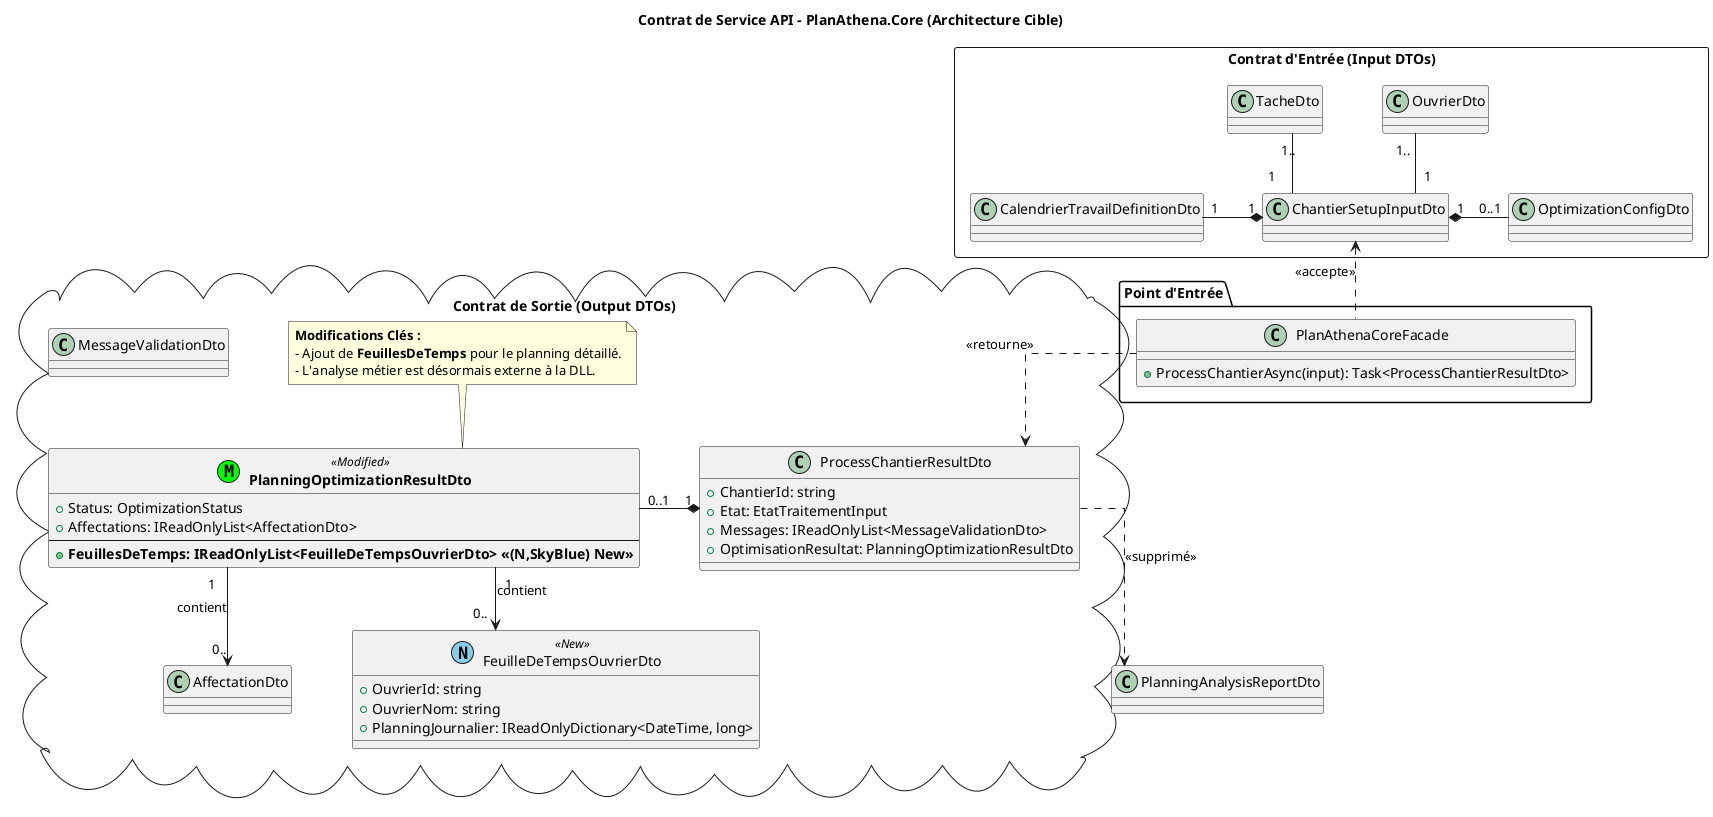 @startuml
' --- Configuration ---
skinparam componentStyle uml2
skinparam linetype ortho
skinparam ranksep 60
skinparam nodesep 60
skinparam shadowing false
title Contrat de Service API - PlanAthena.Core (Architecture Cible)
package "Point d'Entrée" {
class "PlanAthenaCoreFacade" as Facade {
+ ProcessChantierAsync(input): Task<ProcessChantierResultDto>
}
}
package "Contrat d'Entrée (Input DTOs)" <<Rectangle>> {
class ChantierSetupInputDto {
' ... propriétés ...
}
class "OptimizationConfigDto" as OptiConfig
class CalendrierTravailDefinitionDto
class TacheDto
class OuvrierDto
' ... autres DTOs ...
}
package "Contrat de Sortie (Output DTOs)" <<Cloud>> {
class ProcessChantierResultDto {
+ ChantierId: string
+ Etat: EtatTraitementInput
+ Messages: IReadOnlyList<MessageValidationDto>
+ OptimisationResultat: PlanningOptimizationResultDto
}

class "<b>PlanningOptimizationResultDto</b>" as POResult <<(M,Lime) Modified>> {
    + Status: OptimizationStatus
    + Affectations: IReadOnlyList<AffectationDto>
    ' ... autres propriétés ...
    --
    + <b>FeuillesDeTemps: IReadOnlyList<FeuilleDeTempsOuvrierDto> <<(N,SkyBlue) New>></b>
}

' --- NOUVEAU DTO ---
class FeuilleDeTempsOuvrierDto <<(N,SkyBlue) New>> {
  + OuvrierId: string
  + OuvrierNom: string
  + PlanningJournalier: IReadOnlyDictionary<DateTime, long>
}

note top of POResult
    <b>Modifications Clés :</b>
    - Ajout de <b>FeuillesDeTemps</b> pour le planning détaillé.
    - L'analyse métier est désormais externe à la DLL.
end note

class MessageValidationDto
class AffectationDto


}
' --- Relations de Contrat ---
Facade .u.> ChantierSetupInputDto : "<<accepte>>"
Facade .d.> ProcessChantierResultDto : "<<retourne>>"
ChantierSetupInputDto "1" *-r- "0..1" OptiConfig
ChantierSetupInputDto "1" *-l- "1" CalendrierTravailDefinitionDto
ChantierSetupInputDto "1" -u- "1.." TacheDto
ChantierSetupInputDto "1" -u- "1.." OuvrierDto
ProcessChantierResultDto "1" *-r- "0..1" POResult
POResult "1" --> "0.." FeuilleDeTempsOuvrierDto : "contient"
POResult "1" --> "0.." AffectationDto : "contient"
ProcessChantierResultDto ..> PlanningAnalysisReportDto : <<supprimé>>
@enduml